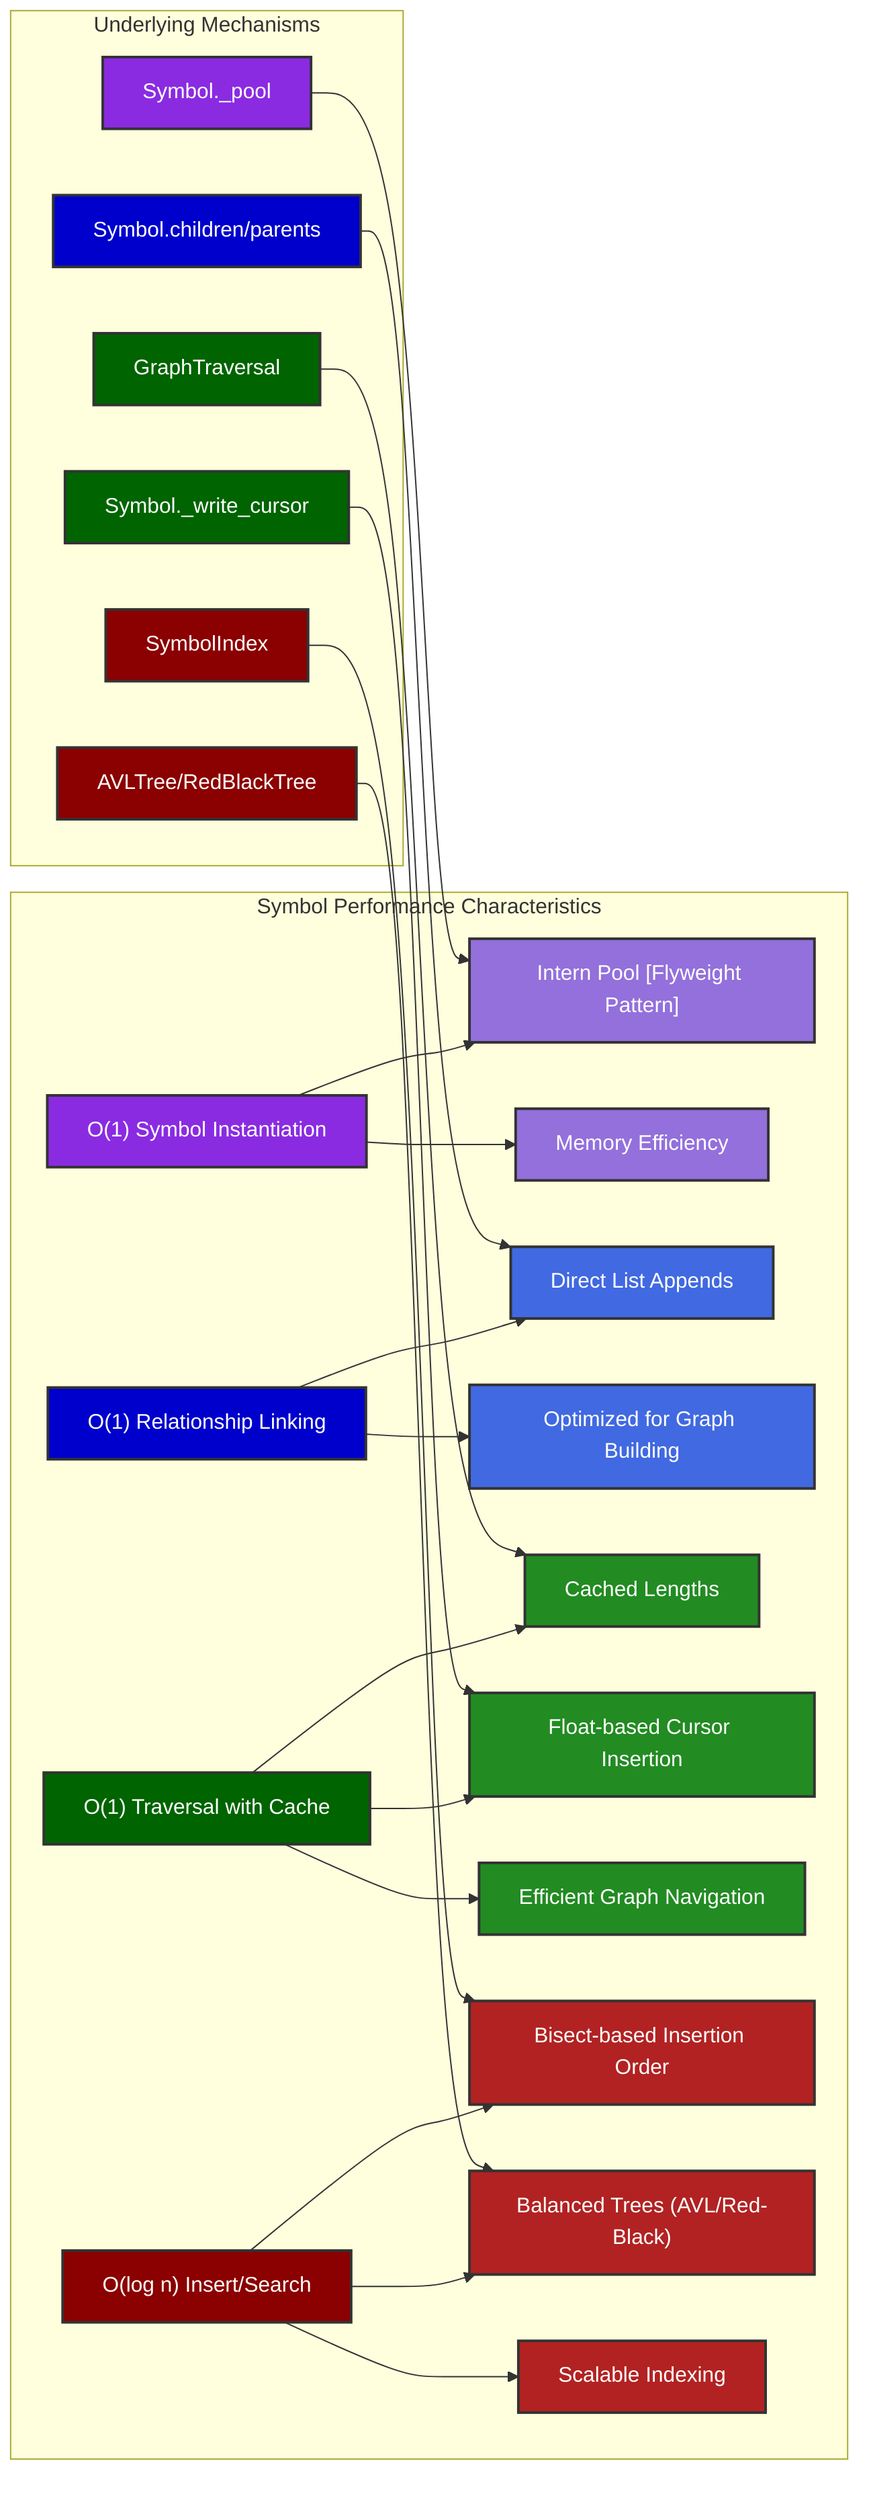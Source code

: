graph LR
    subgraph "Symbol Performance Characteristics"
        A["O(1) Symbol Instantiation"] --> B["Intern Pool [Flyweight Pattern]"];
        A --> C["Memory Efficiency"];

        D["O(1) Relationship Linking"] --> E["Direct List Appends"];
        D --> F["Optimized for Graph Building"];

        G["O(1) Traversal with Cache"] --> H["Cached Lengths"];
        G --> I["Float-based Cursor Insertion"];
        G --> J["Efficient Graph Navigation"];

        K["O(log n) Insert/Search"] --> L["Bisect-based Insertion Order"];
        K --> M["Balanced Trees (AVL/Red-Black)"];
        K --> N["Scalable Indexing"];
    end

    subgraph "Underlying Mechanisms"
        O["Symbol._pool"] --> B;
        P["Symbol.children/parents"] --> E;
        Q["GraphTraversal"] --> H;
        R["Symbol._write_cursor"] --> I;
        S["SymbolIndex"] --> L;
        T["AVLTree/RedBlackTree"] --> M;
    end

    %% O(1) Symbol Instantiation - Purple
    style A fill:#8A2BE2,stroke:#333,stroke-width:2px,color:#FFFFFF;
    style B fill:#9370DB,stroke:#333,stroke-width:2px,color:#FFFFFF;
    style C fill:#9370DB,stroke:#333,stroke-width:2px,color:#FFFFFF;

    %% O(1) Relationship Linking - Blue
    style D fill:#0000CD,stroke:#333,stroke-width:2px,color:#FFFFFF;
    style E fill:#4169E1,stroke:#333,stroke-width:2px,color:#FFFFFF;
    style F fill:#4169E1,stroke:#333,stroke-width:2px,color:#FFFFFF;

    %% O(1) Traversal with Cache - Green
    style G fill:#006400,stroke:#333,stroke-width:2px,color:#FFFFFF;
    style H fill:#228B22,stroke:#333,stroke-width:2px,color:#FFFFFF;
    style I fill:#228B22,stroke:#333,stroke-width:2px,color:#FFFFFF;
    style J fill:#228B22,stroke:#333,stroke-width:2px,color:#FFFFFF;

    %% O(log n) Insert/Search - Red
    style K fill:#8B0000,stroke:#333,stroke-width:2px,color:#FFFFFF;
    style L fill:#B22222,stroke:#333,stroke-width:2px,color:#FFFFFF;
    style M fill:#B22222,stroke:#333,stroke-width:2px,color:#FFFFFF;
    style N fill:#B22222,stroke:#333,stroke-width:2px,color:#FFFFFF;

    %% Underlying Mechanisms - Match colors with their corresponding features
    style O fill:#8A2BE2,stroke:#333,stroke-width:2px,color:#FFFFFF;
    style P fill:#0000CD,stroke:#333,stroke-width:2px,color:#FFFFFF;
    style Q fill:#006400,stroke:#333,stroke-width:2px,color:#FFFFFF;
    style R fill:#006400,stroke:#333,stroke-width:2px,color:#FFFFFF;
    style S fill:#8B0000,stroke:#333,stroke-width:2px,color:#FFFFFF;
    style T fill:#8B0000,stroke:#333,stroke-width:2px,color:#FFFFFF;